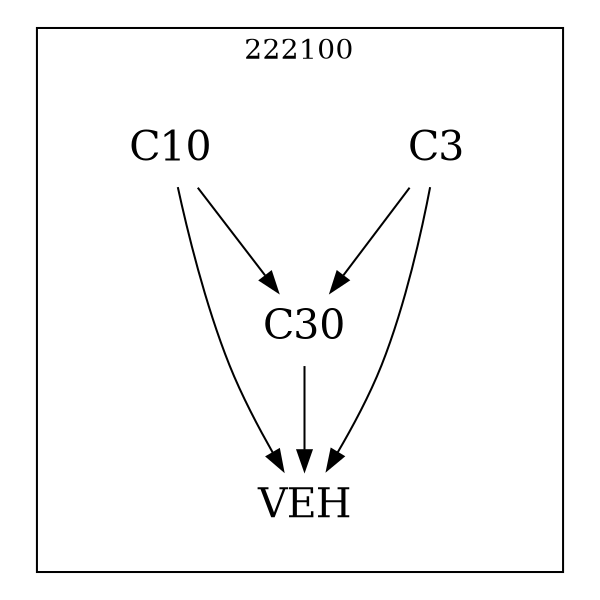strict digraph DAGS {
	size = "4,4!" ; ratio ="fill"; subgraph cluster_0{
			labeldoc = "t";
			label = "222100";node	[label= VEH, shape = plaintext, fontsize=20] VEH;node	[label= C3, shape = plaintext, fontsize=20] C3;node	[label= C10, shape = plaintext, fontsize=20] C10;node	[label= C30, shape = plaintext, fontsize=20] C30;
C3->VEH;
C3->C30;
C10->VEH;
C10->C30;
C30->VEH;
	}}